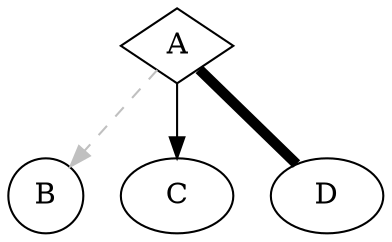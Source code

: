 digraph test1 {

  A [shape=diamond]
  B [shape=circle]

  A -> B [style=dashed, color=grey]
  A -> C [color="black"]
  A -> D [penwidth=5, arrowhead=none]

}
